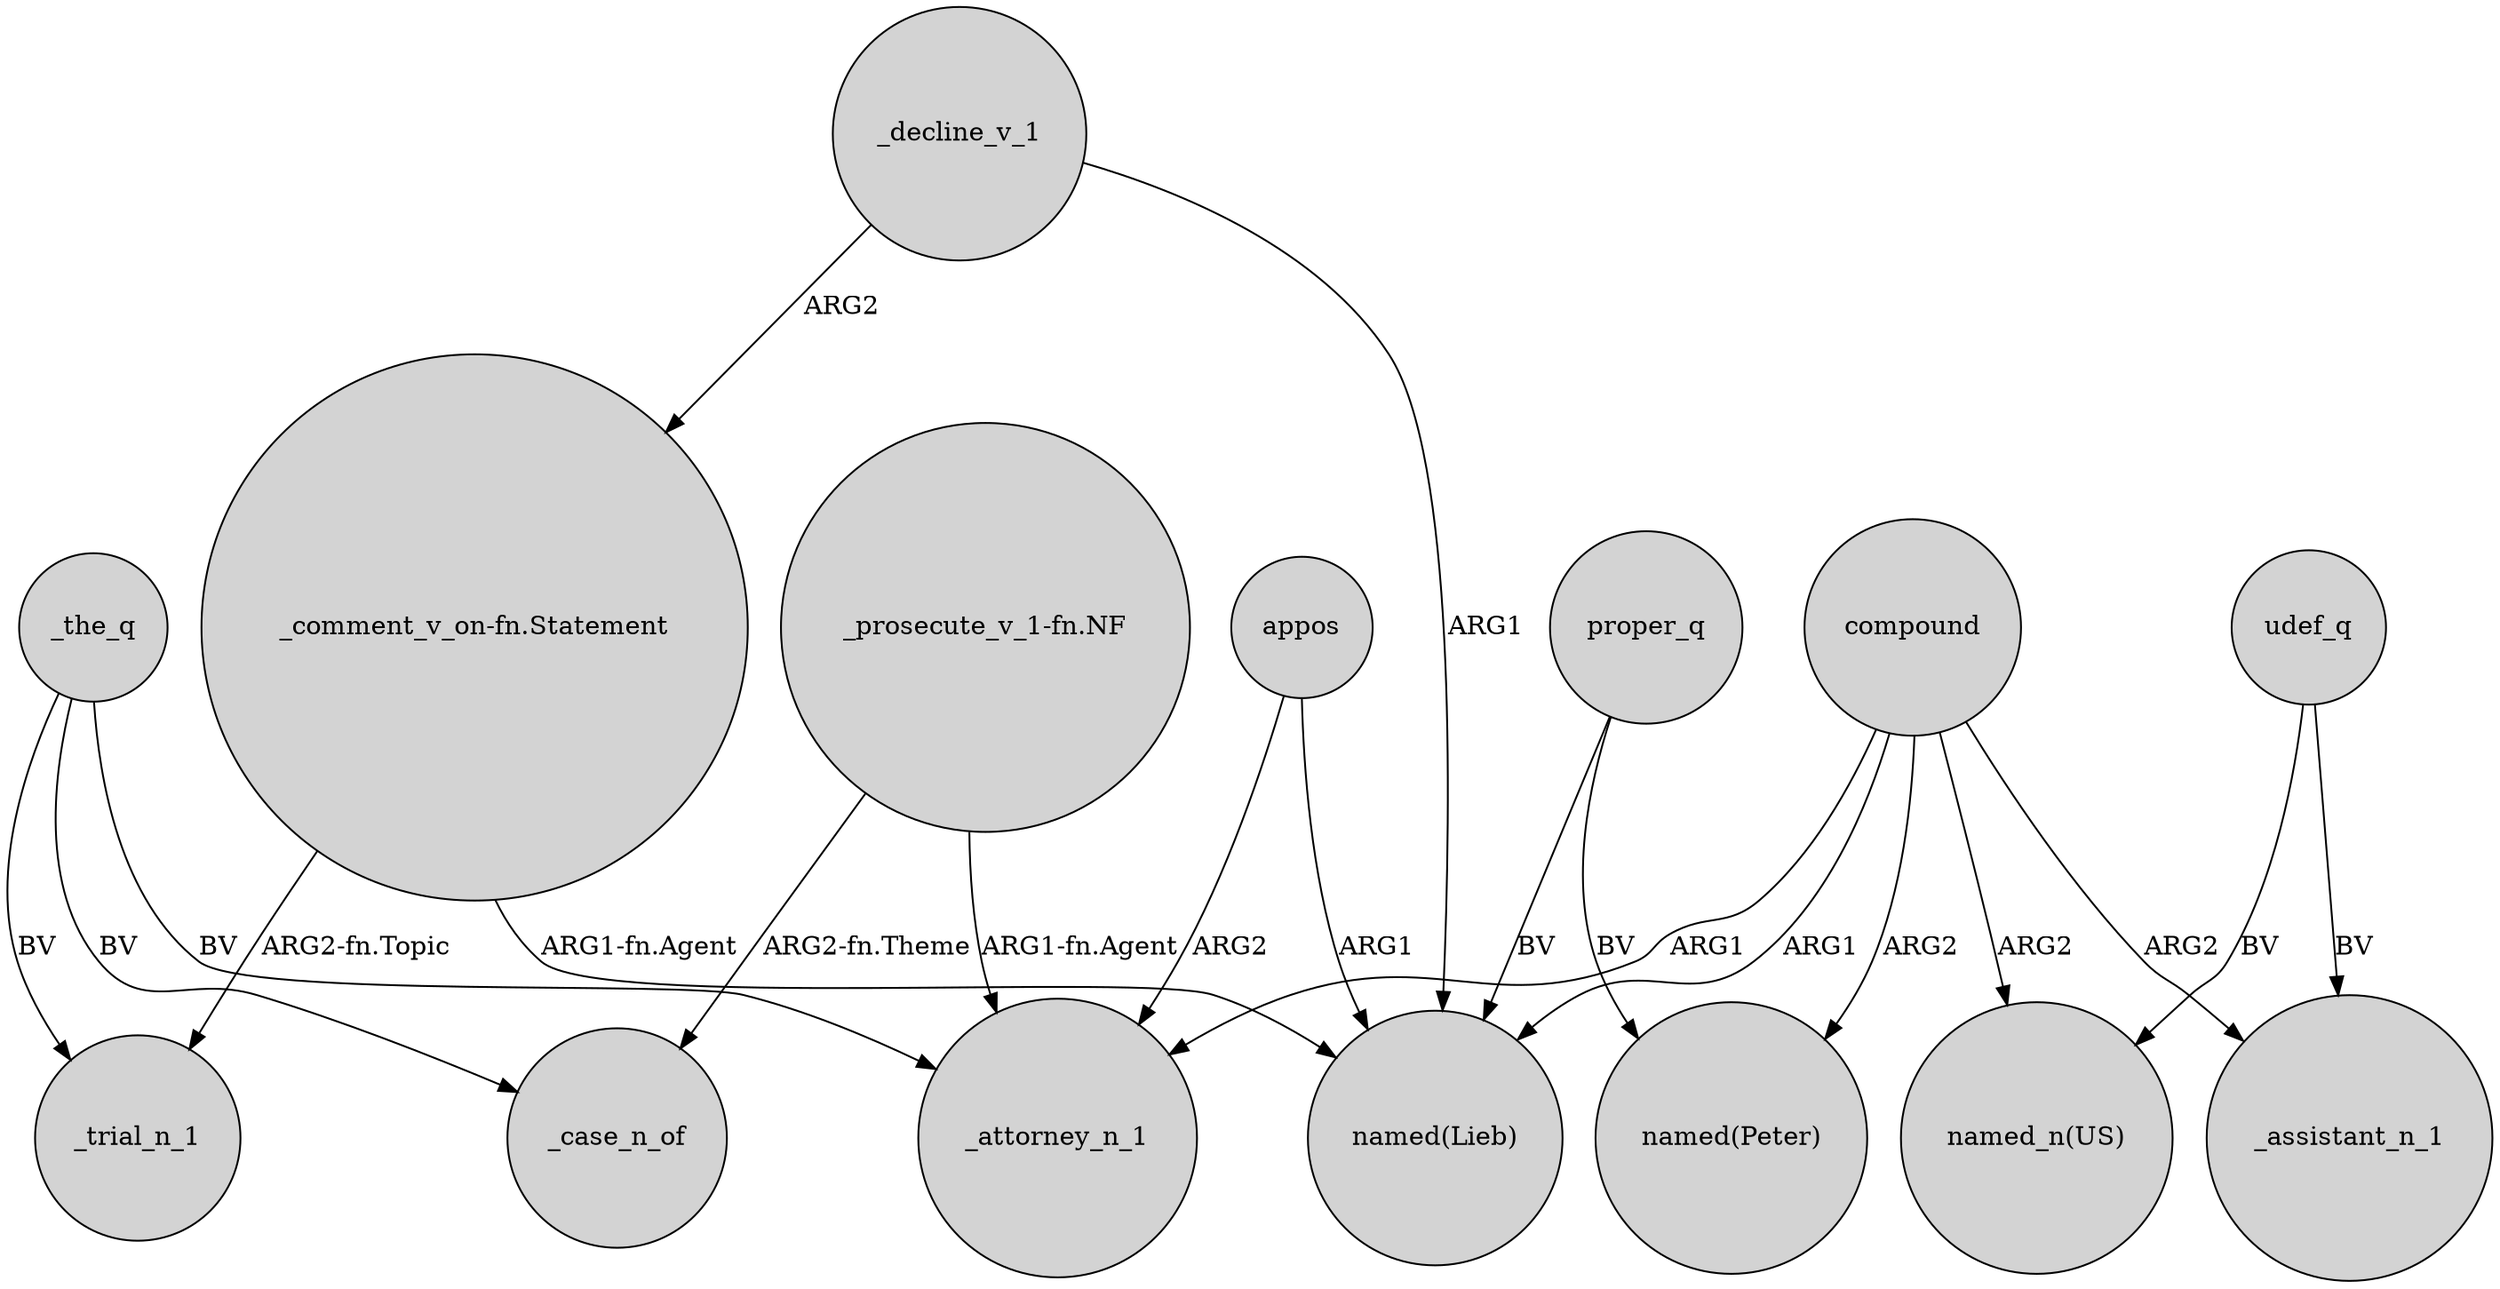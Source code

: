 digraph {
	node [shape=circle style=filled]
	compound -> "named(Lieb)" [label=ARG1]
	udef_q -> "named_n(US)" [label=BV]
	"_comment_v_on-fn.Statement" -> _trial_n_1 [label="ARG2-fn.Topic"]
	"_prosecute_v_1-fn.NF" -> _attorney_n_1 [label="ARG1-fn.Agent"]
	_the_q -> _case_n_of [label=BV]
	_the_q -> _trial_n_1 [label=BV]
	appos -> "named(Lieb)" [label=ARG1]
	appos -> _attorney_n_1 [label=ARG2]
	proper_q -> "named(Peter)" [label=BV]
	compound -> "named_n(US)" [label=ARG2]
	udef_q -> _assistant_n_1 [label=BV]
	_decline_v_1 -> "_comment_v_on-fn.Statement" [label=ARG2]
	proper_q -> "named(Lieb)" [label=BV]
	compound -> "named(Peter)" [label=ARG2]
	"_comment_v_on-fn.Statement" -> "named(Lieb)" [label="ARG1-fn.Agent"]
	_decline_v_1 -> "named(Lieb)" [label=ARG1]
	compound -> _attorney_n_1 [label=ARG1]
	compound -> _assistant_n_1 [label=ARG2]
	"_prosecute_v_1-fn.NF" -> _case_n_of [label="ARG2-fn.Theme"]
	_the_q -> _attorney_n_1 [label=BV]
}
